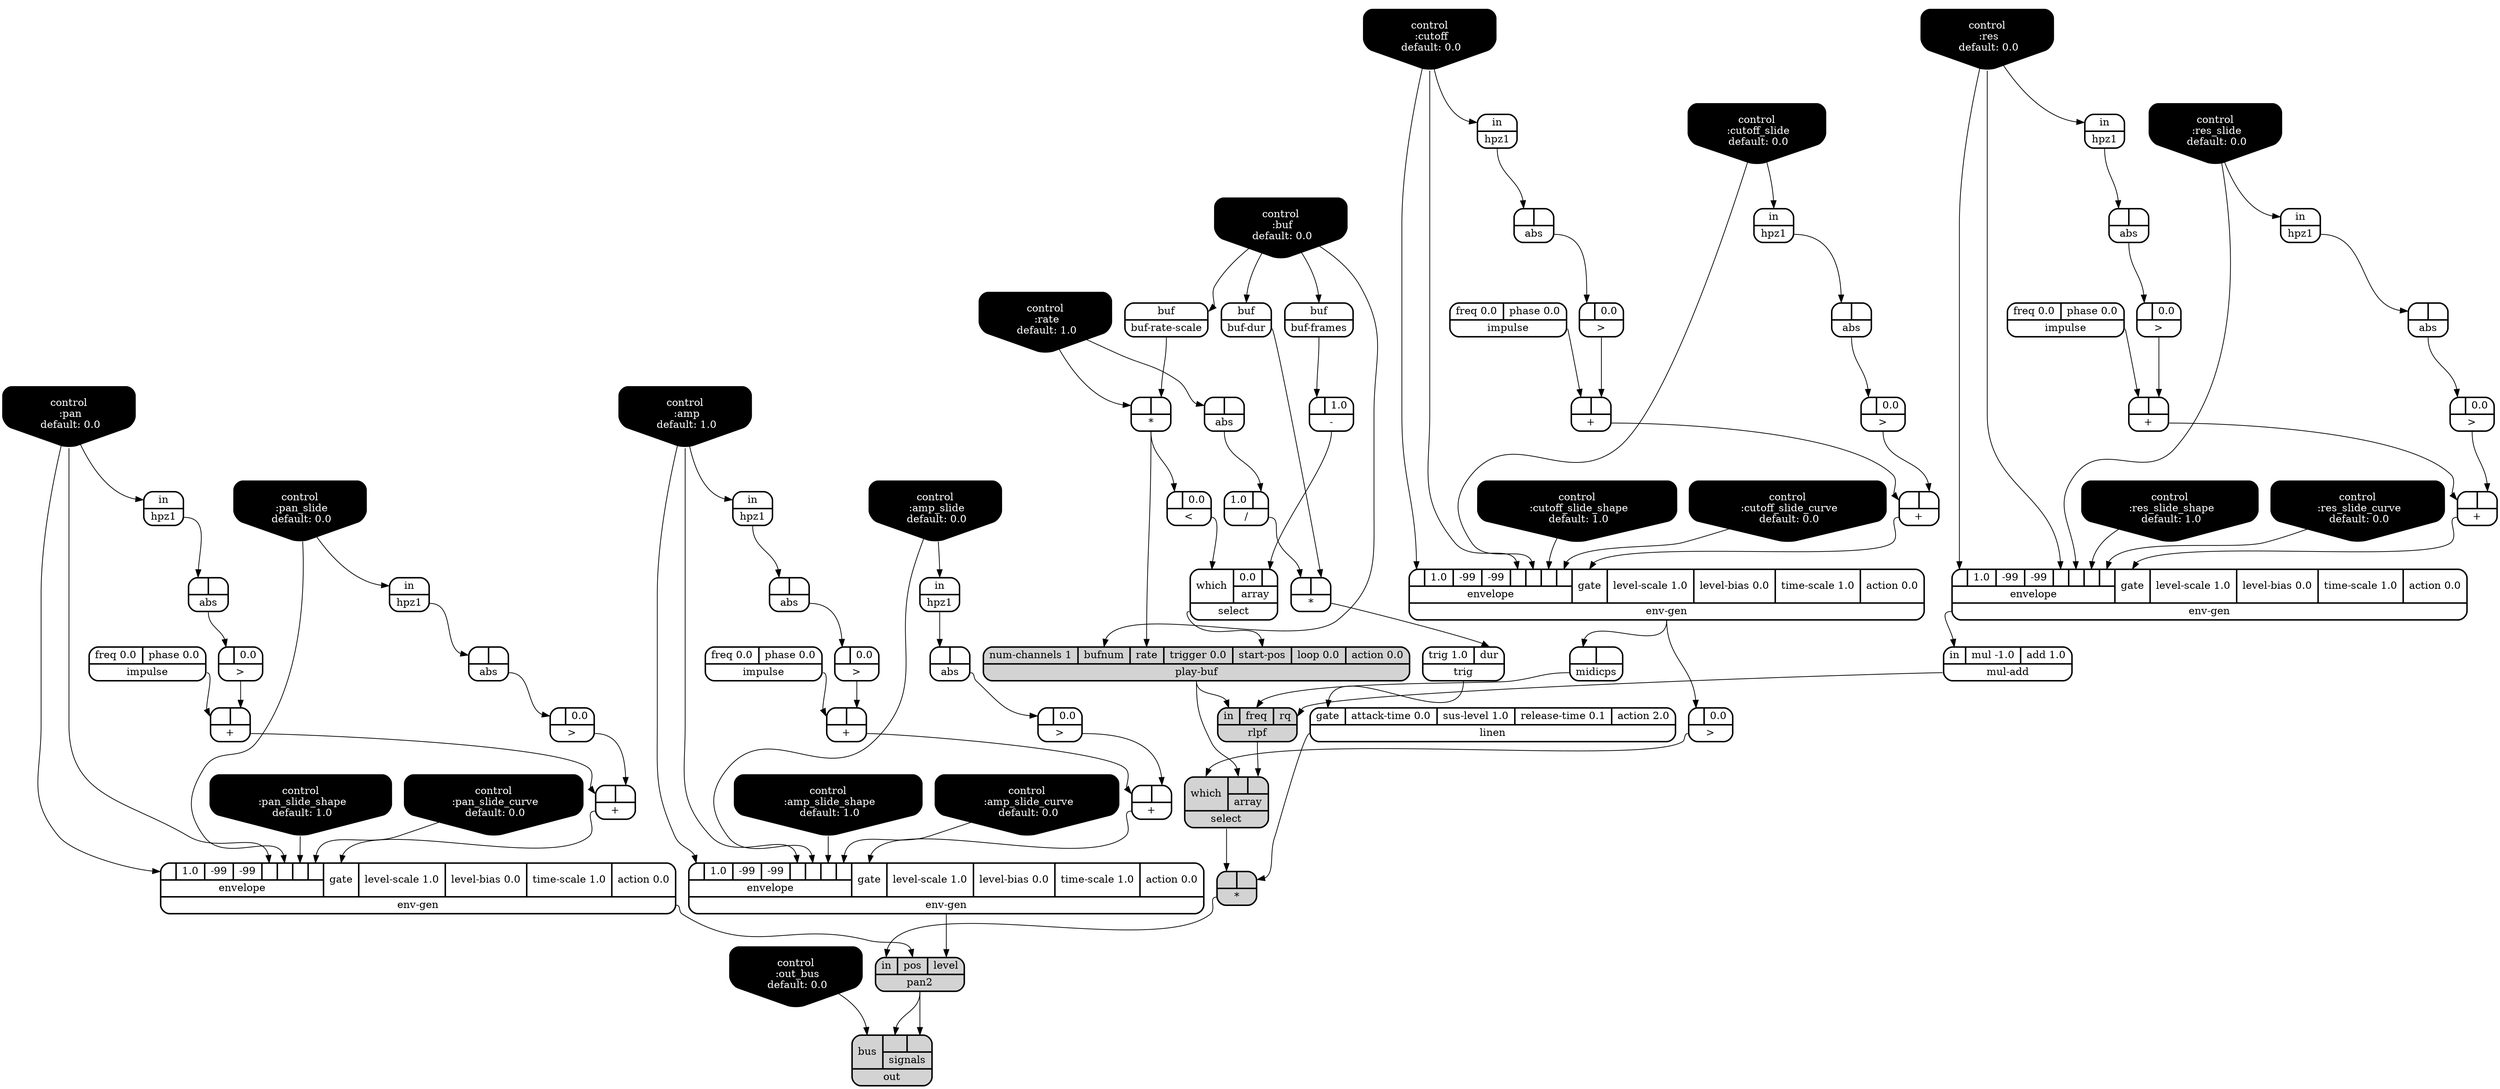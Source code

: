digraph synthdef {
40 [label = "{{ <a> |<b> } |<__UG_NAME__>* }" style="bold, rounded" shape=record rankdir=LR];
58 [label = "{{ <a> |<b> } |<__UG_NAME__>* }" style="bold, rounded" shape=record rankdir=LR];
61 [label = "{{ <a> |<b> } |<__UG_NAME__>* }" style="filled, bold, rounded"  shape=record rankdir=LR];
23 [label = "{{ <a> |<b> } |<__UG_NAME__>+ }" style="bold, rounded" shape=record rankdir=LR];
32 [label = "{{ <a> |<b> } |<__UG_NAME__>+ }" style="bold, rounded" shape=record rankdir=LR];
36 [label = "{{ <a> |<b> } |<__UG_NAME__>+ }" style="bold, rounded" shape=record rankdir=LR];
50 [label = "{{ <a> |<b> } |<__UG_NAME__>+ }" style="bold, rounded" shape=record rankdir=LR];
63 [label = "{{ <a> |<b> } |<__UG_NAME__>+ }" style="bold, rounded" shape=record rankdir=LR];
67 [label = "{{ <a> |<b> } |<__UG_NAME__>+ }" style="bold, rounded" shape=record rankdir=LR];
72 [label = "{{ <a> |<b> } |<__UG_NAME__>+ }" style="bold, rounded" shape=record rankdir=LR];
76 [label = "{{ <a> |<b> } |<__UG_NAME__>+ }" style="bold, rounded" shape=record rankdir=LR];
43 [label = "{{ <a> |<b> 1.0} |<__UG_NAME__>- }" style="bold, rounded" shape=record rankdir=LR];
56 [label = "{{ <a> 1.0|<b> } |<__UG_NAME__>/ }" style="bold, rounded" shape=record rankdir=LR];
41 [label = "{{ <a> |<b> 0.0} |<__UG_NAME__>\< }" style="bold, rounded" shape=record rankdir=LR];
22 [label = "{{ <a> |<b> 0.0} |<__UG_NAME__>\> }" style="bold, rounded" shape=record rankdir=LR];
27 [label = "{{ <a> |<b> 0.0} |<__UG_NAME__>\> }" style="bold, rounded" shape=record rankdir=LR];
31 [label = "{{ <a> |<b> 0.0} |<__UG_NAME__>\> }" style="bold, rounded" shape=record rankdir=LR];
35 [label = "{{ <a> |<b> 0.0} |<__UG_NAME__>\> }" style="bold, rounded" shape=record rankdir=LR];
38 [label = "{{ <a> |<b> 0.0} |<__UG_NAME__>\> }" style="bold, rounded" shape=record rankdir=LR];
49 [label = "{{ <a> |<b> 0.0} |<__UG_NAME__>\> }" style="bold, rounded" shape=record rankdir=LR];
66 [label = "{{ <a> |<b> 0.0} |<__UG_NAME__>\> }" style="bold, rounded" shape=record rankdir=LR];
71 [label = "{{ <a> |<b> 0.0} |<__UG_NAME__>\> }" style="bold, rounded" shape=record rankdir=LR];
75 [label = "{{ <a> |<b> 0.0} |<__UG_NAME__>\> }" style="bold, rounded" shape=record rankdir=LR];
21 [label = "{{ <a> |<b> } |<__UG_NAME__>abs }" style="bold, rounded" shape=record rankdir=LR];
26 [label = "{{ <a> |<b> } |<__UG_NAME__>abs }" style="bold, rounded" shape=record rankdir=LR];
30 [label = "{{ <a> |<b> } |<__UG_NAME__>abs }" style="bold, rounded" shape=record rankdir=LR];
34 [label = "{{ <a> |<b> } |<__UG_NAME__>abs }" style="bold, rounded" shape=record rankdir=LR];
48 [label = "{{ <a> |<b> } |<__UG_NAME__>abs }" style="bold, rounded" shape=record rankdir=LR];
55 [label = "{{ <a> |<b> } |<__UG_NAME__>abs }" style="bold, rounded" shape=record rankdir=LR];
65 [label = "{{ <a> |<b> } |<__UG_NAME__>abs }" style="bold, rounded" shape=record rankdir=LR];
70 [label = "{{ <a> |<b> } |<__UG_NAME__>abs }" style="bold, rounded" shape=record rankdir=LR];
74 [label = "{{ <a> |<b> } |<__UG_NAME__>abs }" style="bold, rounded" shape=record rankdir=LR];
57 [label = "{{ <buf> buf} |<__UG_NAME__>buf-dur }" style="bold, rounded" shape=record rankdir=LR];
42 [label = "{{ <buf> buf} |<__UG_NAME__>buf-frames }" style="bold, rounded" shape=record rankdir=LR];
39 [label = "{{ <buf> buf} |<__UG_NAME__>buf-rate-scale }" style="bold, rounded" shape=record rankdir=LR];
0 [label = "control
 :buf
 default: 0.0" shape=invhouse style="rounded, filled, bold" fillcolor=black fontcolor=white ]; 
1 [label = "control
 :amp
 default: 1.0" shape=invhouse style="rounded, filled, bold" fillcolor=black fontcolor=white ]; 
2 [label = "control
 :amp_slide
 default: 0.0" shape=invhouse style="rounded, filled, bold" fillcolor=black fontcolor=white ]; 
3 [label = "control
 :amp_slide_shape
 default: 1.0" shape=invhouse style="rounded, filled, bold" fillcolor=black fontcolor=white ]; 
4 [label = "control
 :amp_slide_curve
 default: 0.0" shape=invhouse style="rounded, filled, bold" fillcolor=black fontcolor=white ]; 
5 [label = "control
 :pan
 default: 0.0" shape=invhouse style="rounded, filled, bold" fillcolor=black fontcolor=white ]; 
6 [label = "control
 :pan_slide
 default: 0.0" shape=invhouse style="rounded, filled, bold" fillcolor=black fontcolor=white ]; 
7 [label = "control
 :pan_slide_shape
 default: 1.0" shape=invhouse style="rounded, filled, bold" fillcolor=black fontcolor=white ]; 
8 [label = "control
 :pan_slide_curve
 default: 0.0" shape=invhouse style="rounded, filled, bold" fillcolor=black fontcolor=white ]; 
9 [label = "control
 :cutoff
 default: 0.0" shape=invhouse style="rounded, filled, bold" fillcolor=black fontcolor=white ]; 
10 [label = "control
 :cutoff_slide
 default: 0.0" shape=invhouse style="rounded, filled, bold" fillcolor=black fontcolor=white ]; 
11 [label = "control
 :cutoff_slide_shape
 default: 1.0" shape=invhouse style="rounded, filled, bold" fillcolor=black fontcolor=white ]; 
12 [label = "control
 :cutoff_slide_curve
 default: 0.0" shape=invhouse style="rounded, filled, bold" fillcolor=black fontcolor=white ]; 
13 [label = "control
 :res
 default: 0.0" shape=invhouse style="rounded, filled, bold" fillcolor=black fontcolor=white ]; 
14 [label = "control
 :res_slide
 default: 0.0" shape=invhouse style="rounded, filled, bold" fillcolor=black fontcolor=white ]; 
15 [label = "control
 :res_slide_shape
 default: 1.0" shape=invhouse style="rounded, filled, bold" fillcolor=black fontcolor=white ]; 
16 [label = "control
 :res_slide_curve
 default: 0.0" shape=invhouse style="rounded, filled, bold" fillcolor=black fontcolor=white ]; 
17 [label = "control
 :rate
 default: 1.0" shape=invhouse style="rounded, filled, bold" fillcolor=black fontcolor=white ]; 
18 [label = "control
 :out_bus
 default: 0.0" shape=invhouse style="rounded, filled, bold" fillcolor=black fontcolor=white ]; 
37 [label = "{{ {{<envelope___control___0>|1.0|-99|-99|<envelope___control___4>|<envelope___control___5>|<envelope___control___6>|<envelope___control___7>}|envelope}|<gate> gate|<level____scale> level-scale 1.0|<level____bias> level-bias 0.0|<time____scale> time-scale 1.0|<action> action 0.0} |<__UG_NAME__>env-gen }" style="bold, rounded" shape=record rankdir=LR];
51 [label = "{{ {{<envelope___control___0>|1.0|-99|-99|<envelope___control___4>|<envelope___control___5>|<envelope___control___6>|<envelope___control___7>}|envelope}|<gate> gate|<level____scale> level-scale 1.0|<level____bias> level-bias 0.0|<time____scale> time-scale 1.0|<action> action 0.0} |<__UG_NAME__>env-gen }" style="bold, rounded" shape=record rankdir=LR];
68 [label = "{{ {{<envelope___control___0>|1.0|-99|-99|<envelope___control___4>|<envelope___control___5>|<envelope___control___6>|<envelope___control___7>}|envelope}|<gate> gate|<level____scale> level-scale 1.0|<level____bias> level-bias 0.0|<time____scale> time-scale 1.0|<action> action 0.0} |<__UG_NAME__>env-gen }" style="bold, rounded" shape=record rankdir=LR];
77 [label = "{{ {{<envelope___control___0>|1.0|-99|-99|<envelope___control___4>|<envelope___control___5>|<envelope___control___6>|<envelope___control___7>}|envelope}|<gate> gate|<level____scale> level-scale 1.0|<level____bias> level-bias 0.0|<time____scale> time-scale 1.0|<action> action 0.0} |<__UG_NAME__>env-gen }" style="bold, rounded" shape=record rankdir=LR];
20 [label = "{{ <in> in} |<__UG_NAME__>hpz1 }" style="bold, rounded" shape=record rankdir=LR];
25 [label = "{{ <in> in} |<__UG_NAME__>hpz1 }" style="bold, rounded" shape=record rankdir=LR];
29 [label = "{{ <in> in} |<__UG_NAME__>hpz1 }" style="bold, rounded" shape=record rankdir=LR];
33 [label = "{{ <in> in} |<__UG_NAME__>hpz1 }" style="bold, rounded" shape=record rankdir=LR];
47 [label = "{{ <in> in} |<__UG_NAME__>hpz1 }" style="bold, rounded" shape=record rankdir=LR];
64 [label = "{{ <in> in} |<__UG_NAME__>hpz1 }" style="bold, rounded" shape=record rankdir=LR];
69 [label = "{{ <in> in} |<__UG_NAME__>hpz1 }" style="bold, rounded" shape=record rankdir=LR];
73 [label = "{{ <in> in} |<__UG_NAME__>hpz1 }" style="bold, rounded" shape=record rankdir=LR];
19 [label = "{{ <freq> freq 0.0|<phase> phase 0.0} |<__UG_NAME__>impulse }" style="bold, rounded" shape=record rankdir=LR];
24 [label = "{{ <freq> freq 0.0|<phase> phase 0.0} |<__UG_NAME__>impulse }" style="bold, rounded" shape=record rankdir=LR];
28 [label = "{{ <freq> freq 0.0|<phase> phase 0.0} |<__UG_NAME__>impulse }" style="bold, rounded" shape=record rankdir=LR];
62 [label = "{{ <freq> freq 0.0|<phase> phase 0.0} |<__UG_NAME__>impulse }" style="bold, rounded" shape=record rankdir=LR];
60 [label = "{{ <gate> gate|<attack____time> attack-time 0.0|<sus____level> sus-level 1.0|<release____time> release-time 0.1|<action> action 2.0} |<__UG_NAME__>linen }" style="bold, rounded" shape=record rankdir=LR];
46 [label = "{{ <a> |<b> } |<__UG_NAME__>midicps }" style="bold, rounded" shape=record rankdir=LR];
52 [label = "{{ <in> in|<mul> mul -1.0|<add> add 1.0} |<__UG_NAME__>mul-add }" style="bold, rounded" shape=record rankdir=LR];
79 [label = "{{ <bus> bus|{{<signals___pan2___0>|<signals___pan2___1>}|signals}} |<__UG_NAME__>out }" style="filled, bold, rounded"  shape=record rankdir=LR];
78 [label = "{{ <in> in|<pos> pos|<level> level} |<__UG_NAME__>pan2 }" style="filled, bold, rounded"  shape=record rankdir=LR];
45 [label = "{{ <num____channels> num-channels 1|<bufnum> bufnum|<rate> rate|<trigger> trigger 0.0|<start____pos> start-pos|<loop> loop 0.0|<action> action 0.0} |<__UG_NAME__>play-buf }" style="filled, bold, rounded"  shape=record rankdir=LR];
53 [label = "{{ <in> in|<freq> freq|<rq> rq} |<__UG_NAME__>rlpf }" style="filled, bold, rounded"  shape=record rankdir=LR];
44 [label = "{{ <which> which|{{0.0|<array___binary____op____u____gen___1>}|array}} |<__UG_NAME__>select }" style="bold, rounded" shape=record rankdir=LR];
54 [label = "{{ <which> which|{{<array___play____buf___0>|<array___rlpf___1>}|array}} |<__UG_NAME__>select }" style="filled, bold, rounded"  shape=record rankdir=LR];
59 [label = "{{ <trig> trig 1.0|<dur> dur} |<__UG_NAME__>trig }" style="bold, rounded" shape=record rankdir=LR];

39:__UG_NAME__ -> 40:b ;
17:__UG_NAME__ -> 40:a ;
57:__UG_NAME__ -> 58:b ;
56:__UG_NAME__ -> 58:a ;
60:__UG_NAME__ -> 61:b ;
54:__UG_NAME__ -> 61:a ;
22:__UG_NAME__ -> 23:b ;
19:__UG_NAME__ -> 23:a ;
31:__UG_NAME__ -> 32:b ;
24:__UG_NAME__ -> 32:a ;
35:__UG_NAME__ -> 36:b ;
32:__UG_NAME__ -> 36:a ;
49:__UG_NAME__ -> 50:b ;
23:__UG_NAME__ -> 50:a ;
27:__UG_NAME__ -> 63:b ;
62:__UG_NAME__ -> 63:a ;
66:__UG_NAME__ -> 67:b ;
63:__UG_NAME__ -> 67:a ;
71:__UG_NAME__ -> 72:b ;
28:__UG_NAME__ -> 72:a ;
75:__UG_NAME__ -> 76:b ;
72:__UG_NAME__ -> 76:a ;
42:__UG_NAME__ -> 43:a ;
55:__UG_NAME__ -> 56:b ;
40:__UG_NAME__ -> 41:a ;
21:__UG_NAME__ -> 22:a ;
26:__UG_NAME__ -> 27:a ;
30:__UG_NAME__ -> 31:a ;
34:__UG_NAME__ -> 35:a ;
37:__UG_NAME__ -> 38:a ;
48:__UG_NAME__ -> 49:a ;
65:__UG_NAME__ -> 66:a ;
70:__UG_NAME__ -> 71:a ;
74:__UG_NAME__ -> 75:a ;
20:__UG_NAME__ -> 21:a ;
25:__UG_NAME__ -> 26:a ;
29:__UG_NAME__ -> 30:a ;
33:__UG_NAME__ -> 34:a ;
47:__UG_NAME__ -> 48:a ;
17:__UG_NAME__ -> 55:a ;
64:__UG_NAME__ -> 65:a ;
69:__UG_NAME__ -> 70:a ;
73:__UG_NAME__ -> 74:a ;
0:__UG_NAME__ -> 57:buf ;
0:__UG_NAME__ -> 42:buf ;
0:__UG_NAME__ -> 39:buf ;
36:__UG_NAME__ -> 37:gate ;
9:__UG_NAME__ -> 37:envelope___control___0 ;
9:__UG_NAME__ -> 37:envelope___control___4 ;
10:__UG_NAME__ -> 37:envelope___control___5 ;
11:__UG_NAME__ -> 37:envelope___control___6 ;
12:__UG_NAME__ -> 37:envelope___control___7 ;
50:__UG_NAME__ -> 51:gate ;
13:__UG_NAME__ -> 51:envelope___control___0 ;
13:__UG_NAME__ -> 51:envelope___control___4 ;
14:__UG_NAME__ -> 51:envelope___control___5 ;
15:__UG_NAME__ -> 51:envelope___control___6 ;
16:__UG_NAME__ -> 51:envelope___control___7 ;
67:__UG_NAME__ -> 68:gate ;
5:__UG_NAME__ -> 68:envelope___control___0 ;
5:__UG_NAME__ -> 68:envelope___control___4 ;
6:__UG_NAME__ -> 68:envelope___control___5 ;
7:__UG_NAME__ -> 68:envelope___control___6 ;
8:__UG_NAME__ -> 68:envelope___control___7 ;
76:__UG_NAME__ -> 77:gate ;
1:__UG_NAME__ -> 77:envelope___control___0 ;
1:__UG_NAME__ -> 77:envelope___control___4 ;
2:__UG_NAME__ -> 77:envelope___control___5 ;
3:__UG_NAME__ -> 77:envelope___control___6 ;
4:__UG_NAME__ -> 77:envelope___control___7 ;
13:__UG_NAME__ -> 20:in ;
5:__UG_NAME__ -> 25:in ;
9:__UG_NAME__ -> 29:in ;
10:__UG_NAME__ -> 33:in ;
14:__UG_NAME__ -> 47:in ;
6:__UG_NAME__ -> 64:in ;
1:__UG_NAME__ -> 69:in ;
2:__UG_NAME__ -> 73:in ;
59:__UG_NAME__ -> 60:gate ;
37:__UG_NAME__ -> 46:a ;
51:__UG_NAME__ -> 52:in ;
78:__UG_NAME__ -> 79:signals___pan2___0 ;
78:__UG_NAME__ -> 79:signals___pan2___1 ;
18:__UG_NAME__ -> 79:bus ;
77:__UG_NAME__ -> 78:level ;
68:__UG_NAME__ -> 78:pos ;
61:__UG_NAME__ -> 78:in ;
44:__UG_NAME__ -> 45:start____pos ;
40:__UG_NAME__ -> 45:rate ;
0:__UG_NAME__ -> 45:bufnum ;
52:__UG_NAME__ -> 53:rq ;
46:__UG_NAME__ -> 53:freq ;
45:__UG_NAME__ -> 53:in ;
43:__UG_NAME__ -> 44:array___binary____op____u____gen___1 ;
41:__UG_NAME__ -> 44:which ;
45:__UG_NAME__ -> 54:array___play____buf___0 ;
53:__UG_NAME__ -> 54:array___rlpf___1 ;
38:__UG_NAME__ -> 54:which ;
58:__UG_NAME__ -> 59:dur ;

}